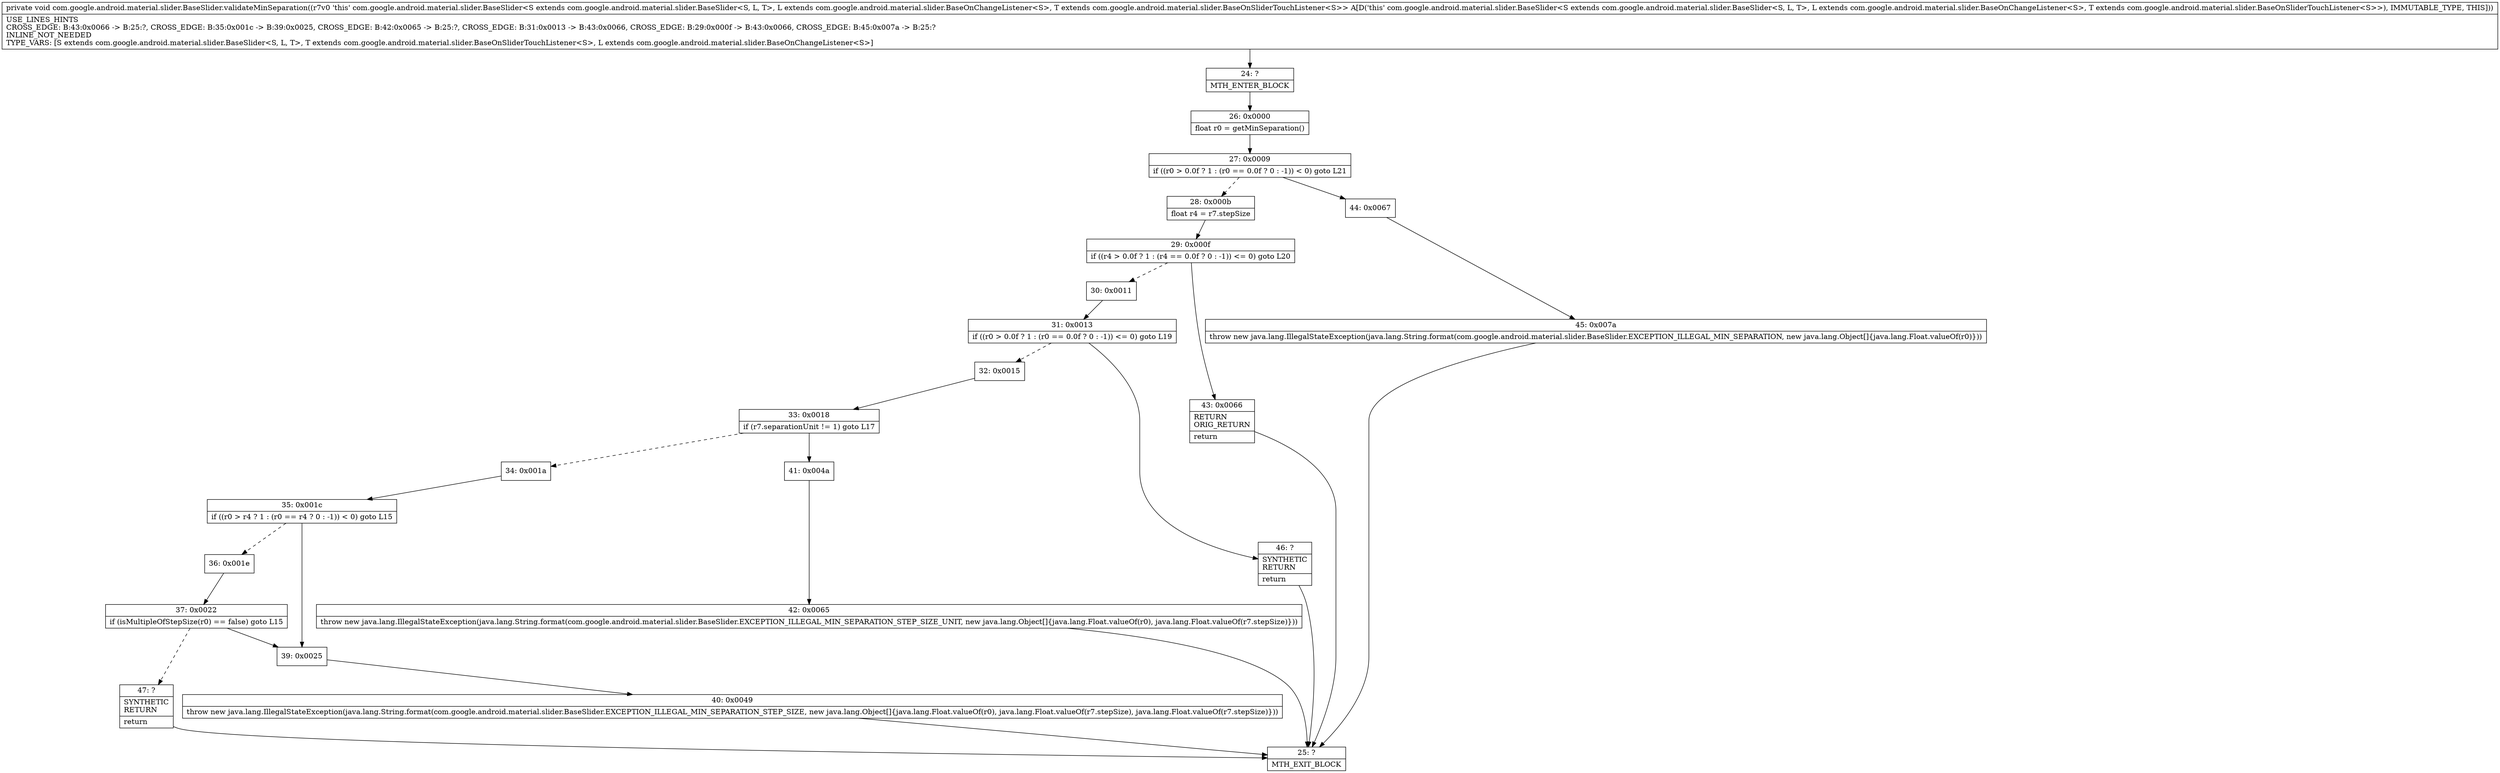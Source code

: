 digraph "CFG forcom.google.android.material.slider.BaseSlider.validateMinSeparation()V" {
Node_24 [shape=record,label="{24\:\ ?|MTH_ENTER_BLOCK\l}"];
Node_26 [shape=record,label="{26\:\ 0x0000|float r0 = getMinSeparation()\l}"];
Node_27 [shape=record,label="{27\:\ 0x0009|if ((r0 \> 0.0f ? 1 : (r0 == 0.0f ? 0 : \-1)) \< 0) goto L21\l}"];
Node_28 [shape=record,label="{28\:\ 0x000b|float r4 = r7.stepSize\l}"];
Node_29 [shape=record,label="{29\:\ 0x000f|if ((r4 \> 0.0f ? 1 : (r4 == 0.0f ? 0 : \-1)) \<= 0) goto L20\l}"];
Node_30 [shape=record,label="{30\:\ 0x0011}"];
Node_31 [shape=record,label="{31\:\ 0x0013|if ((r0 \> 0.0f ? 1 : (r0 == 0.0f ? 0 : \-1)) \<= 0) goto L19\l}"];
Node_32 [shape=record,label="{32\:\ 0x0015}"];
Node_33 [shape=record,label="{33\:\ 0x0018|if (r7.separationUnit != 1) goto L17\l}"];
Node_34 [shape=record,label="{34\:\ 0x001a}"];
Node_35 [shape=record,label="{35\:\ 0x001c|if ((r0 \> r4 ? 1 : (r0 == r4 ? 0 : \-1)) \< 0) goto L15\l}"];
Node_36 [shape=record,label="{36\:\ 0x001e}"];
Node_37 [shape=record,label="{37\:\ 0x0022|if (isMultipleOfStepSize(r0) == false) goto L15\l}"];
Node_47 [shape=record,label="{47\:\ ?|SYNTHETIC\lRETURN\l|return\l}"];
Node_25 [shape=record,label="{25\:\ ?|MTH_EXIT_BLOCK\l}"];
Node_39 [shape=record,label="{39\:\ 0x0025}"];
Node_40 [shape=record,label="{40\:\ 0x0049|throw new java.lang.IllegalStateException(java.lang.String.format(com.google.android.material.slider.BaseSlider.EXCEPTION_ILLEGAL_MIN_SEPARATION_STEP_SIZE, new java.lang.Object[]\{java.lang.Float.valueOf(r0), java.lang.Float.valueOf(r7.stepSize), java.lang.Float.valueOf(r7.stepSize)\}))\l}"];
Node_41 [shape=record,label="{41\:\ 0x004a}"];
Node_42 [shape=record,label="{42\:\ 0x0065|throw new java.lang.IllegalStateException(java.lang.String.format(com.google.android.material.slider.BaseSlider.EXCEPTION_ILLEGAL_MIN_SEPARATION_STEP_SIZE_UNIT, new java.lang.Object[]\{java.lang.Float.valueOf(r0), java.lang.Float.valueOf(r7.stepSize)\}))\l}"];
Node_46 [shape=record,label="{46\:\ ?|SYNTHETIC\lRETURN\l|return\l}"];
Node_43 [shape=record,label="{43\:\ 0x0066|RETURN\lORIG_RETURN\l|return\l}"];
Node_44 [shape=record,label="{44\:\ 0x0067}"];
Node_45 [shape=record,label="{45\:\ 0x007a|throw new java.lang.IllegalStateException(java.lang.String.format(com.google.android.material.slider.BaseSlider.EXCEPTION_ILLEGAL_MIN_SEPARATION, new java.lang.Object[]\{java.lang.Float.valueOf(r0)\}))\l}"];
MethodNode[shape=record,label="{private void com.google.android.material.slider.BaseSlider.validateMinSeparation((r7v0 'this' com.google.android.material.slider.BaseSlider\<S extends com.google.android.material.slider.BaseSlider\<S, L, T\>, L extends com.google.android.material.slider.BaseOnChangeListener\<S\>, T extends com.google.android.material.slider.BaseOnSliderTouchListener\<S\>\> A[D('this' com.google.android.material.slider.BaseSlider\<S extends com.google.android.material.slider.BaseSlider\<S, L, T\>, L extends com.google.android.material.slider.BaseOnChangeListener\<S\>, T extends com.google.android.material.slider.BaseOnSliderTouchListener\<S\>\>), IMMUTABLE_TYPE, THIS]))  | USE_LINES_HINTS\lCROSS_EDGE: B:43:0x0066 \-\> B:25:?, CROSS_EDGE: B:35:0x001c \-\> B:39:0x0025, CROSS_EDGE: B:42:0x0065 \-\> B:25:?, CROSS_EDGE: B:31:0x0013 \-\> B:43:0x0066, CROSS_EDGE: B:29:0x000f \-\> B:43:0x0066, CROSS_EDGE: B:45:0x007a \-\> B:25:?\lINLINE_NOT_NEEDED\lTYPE_VARS: [S extends com.google.android.material.slider.BaseSlider\<S, L, T\>, T extends com.google.android.material.slider.BaseOnSliderTouchListener\<S\>, L extends com.google.android.material.slider.BaseOnChangeListener\<S\>]\l}"];
MethodNode -> Node_24;Node_24 -> Node_26;
Node_26 -> Node_27;
Node_27 -> Node_28[style=dashed];
Node_27 -> Node_44;
Node_28 -> Node_29;
Node_29 -> Node_30[style=dashed];
Node_29 -> Node_43;
Node_30 -> Node_31;
Node_31 -> Node_32[style=dashed];
Node_31 -> Node_46;
Node_32 -> Node_33;
Node_33 -> Node_34[style=dashed];
Node_33 -> Node_41;
Node_34 -> Node_35;
Node_35 -> Node_36[style=dashed];
Node_35 -> Node_39;
Node_36 -> Node_37;
Node_37 -> Node_39;
Node_37 -> Node_47[style=dashed];
Node_47 -> Node_25;
Node_39 -> Node_40;
Node_40 -> Node_25;
Node_41 -> Node_42;
Node_42 -> Node_25;
Node_46 -> Node_25;
Node_43 -> Node_25;
Node_44 -> Node_45;
Node_45 -> Node_25;
}

